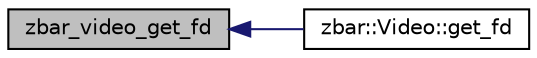 digraph G
{
  edge [fontname="Helvetica",fontsize="10",labelfontname="Helvetica",labelfontsize="10"];
  node [fontname="Helvetica",fontsize="10",shape=record];
  rankdir=LR;
  Node1 [label="zbar_video_get_fd",height=0.2,width=0.4,color="black", fillcolor="grey75", style="filled" fontcolor="black"];
  Node1 -> Node2 [dir=back,color="midnightblue",fontsize="10",style="solid",fontname="Helvetica"];
  Node2 [label="zbar::Video::get_fd",height=0.2,width=0.4,color="black", fillcolor="white", style="filled",URL="$classzbar_1_1_video.html#a8c2907f8bc1a4c84d3f7209ce6ef947d"];
}
